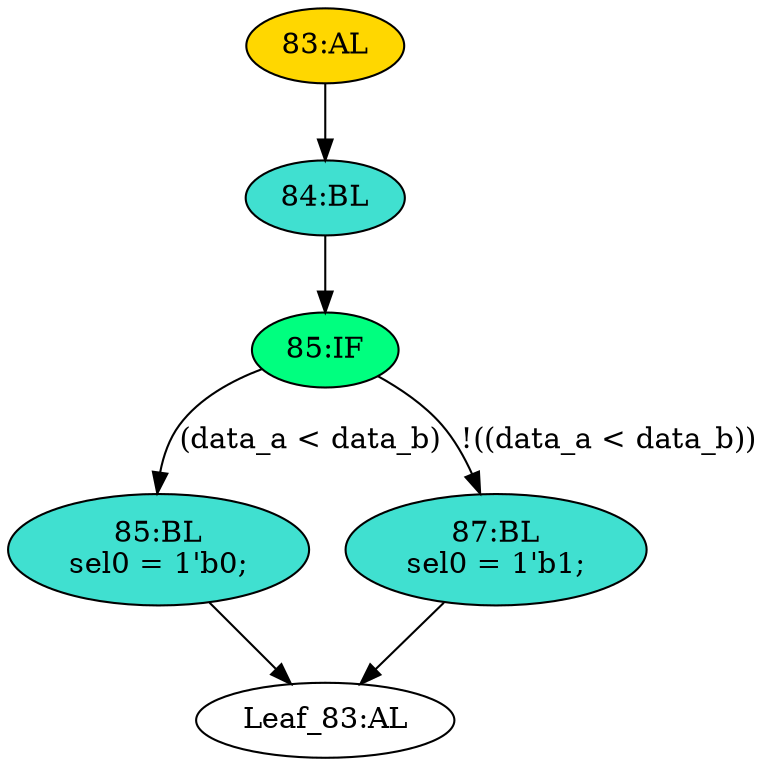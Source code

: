 strict digraph "" {
	node [label="\N"];
	"85:BL"	 [ast="<pyverilog.vparser.ast.Block object at 0x7f8ee7b69910>",
		fillcolor=turquoise,
		label="85:BL
sel0 = 1'b0;",
		statements="[<pyverilog.vparser.ast.BlockingSubstitution object at 0x7f8ee7b258d0>]",
		style=filled,
		typ=Block];
	"Leaf_83:AL"	 [def_var="['sel0']",
		label="Leaf_83:AL"];
	"85:BL" -> "Leaf_83:AL"	 [cond="[]",
		lineno=None];
	"83:AL"	 [ast="<pyverilog.vparser.ast.Always object at 0x7f8ee7b698d0>",
		clk_sens=False,
		fillcolor=gold,
		label="83:AL",
		sens="[]",
		statements="[]",
		style=filled,
		typ=Always,
		use_var="['data_b', 'data_a']"];
	"84:BL"	 [ast="<pyverilog.vparser.ast.Block object at 0x7f8ec6cfa850>",
		fillcolor=turquoise,
		label="84:BL",
		statements="[]",
		style=filled,
		typ=Block];
	"83:AL" -> "84:BL"	 [cond="[]",
		lineno=None];
	"87:BL"	 [ast="<pyverilog.vparser.ast.Block object at 0x7f8ec6559dd0>",
		fillcolor=turquoise,
		label="87:BL
sel0 = 1'b1;",
		statements="[<pyverilog.vparser.ast.BlockingSubstitution object at 0x7f8ec6559d10>]",
		style=filled,
		typ=Block];
	"87:BL" -> "Leaf_83:AL"	 [cond="[]",
		lineno=None];
	"85:IF"	 [ast="<pyverilog.vparser.ast.IfStatement object at 0x7f8ec687e050>",
		fillcolor=springgreen,
		label="85:IF",
		statements="[]",
		style=filled,
		typ=IfStatement];
	"84:BL" -> "85:IF"	 [cond="[]",
		lineno=None];
	"85:IF" -> "85:BL"	 [cond="['data_a', 'data_b']",
		label="(data_a < data_b)",
		lineno=85];
	"85:IF" -> "87:BL"	 [cond="['data_a', 'data_b']",
		label="!((data_a < data_b))",
		lineno=85];
}
